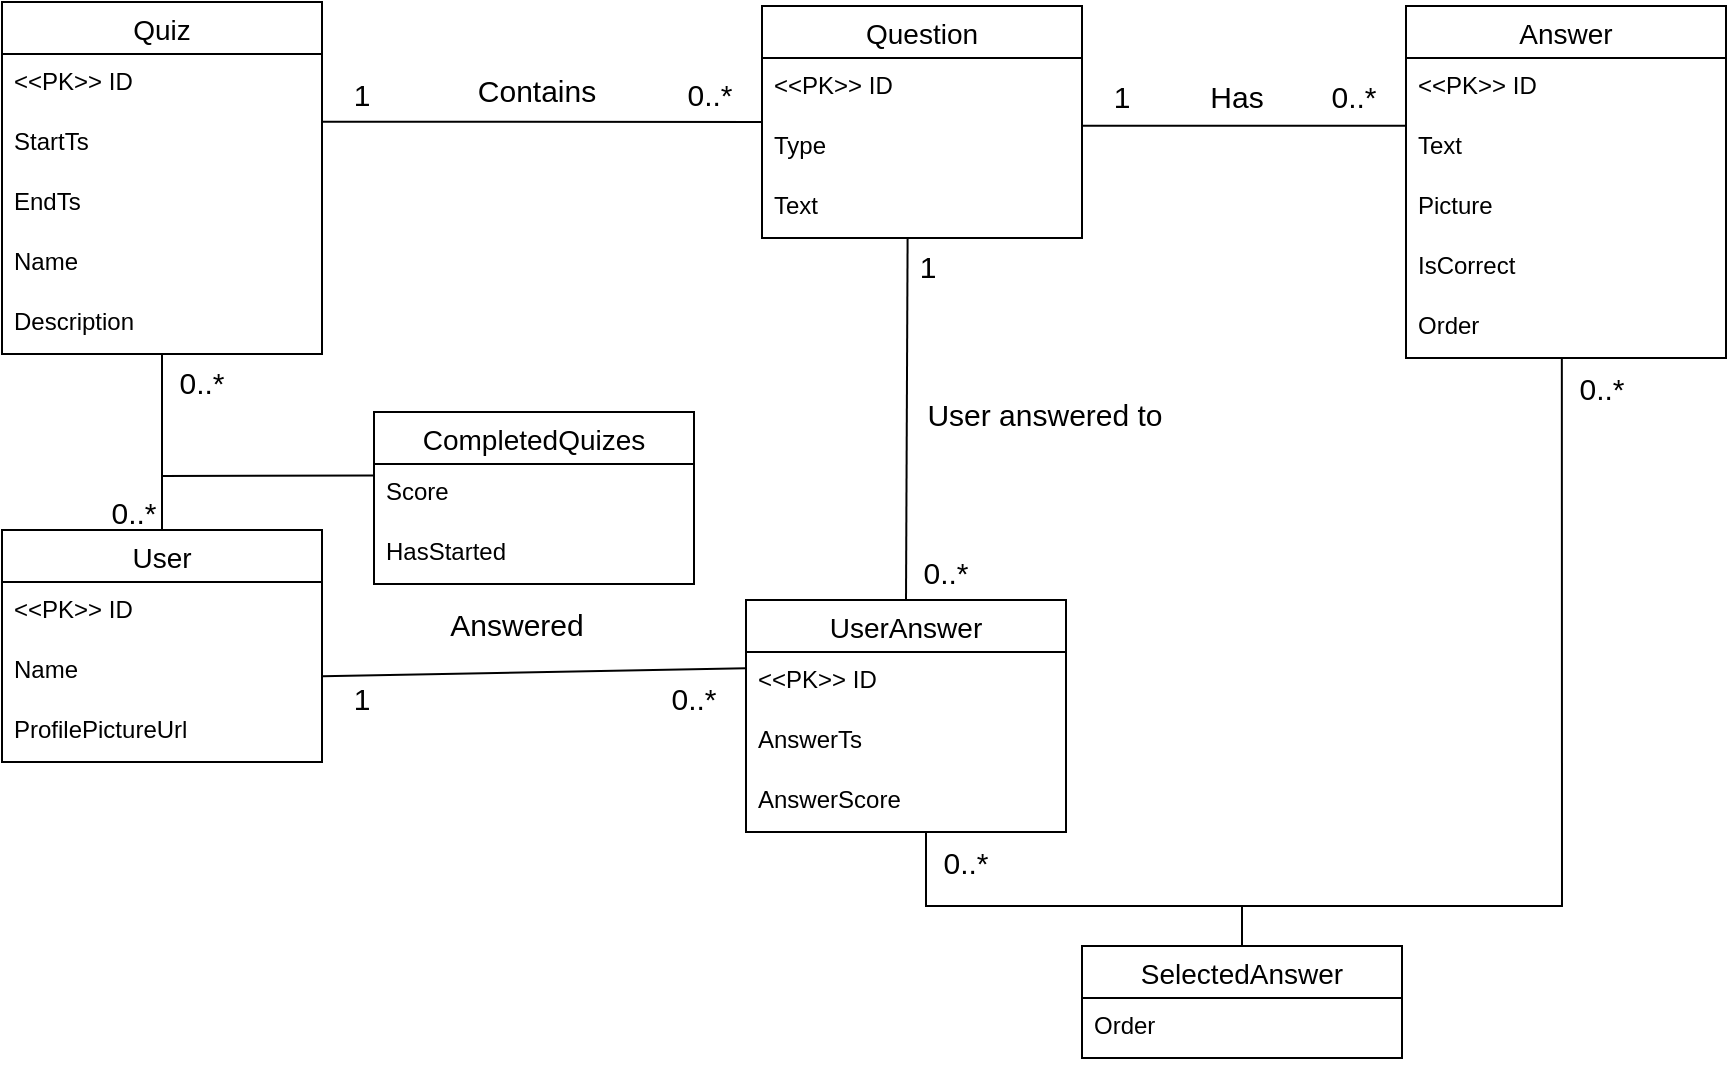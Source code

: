 <mxfile version="22.0.3" type="device">
  <diagram id="R2lEEEUBdFMjLlhIrx00" name="Page-1">
    <mxGraphModel dx="844" dy="496" grid="1" gridSize="10" guides="1" tooltips="1" connect="1" arrows="1" fold="1" page="1" pageScale="1" pageWidth="1169" pageHeight="827" math="0" shadow="0" extFonts="Permanent Marker^https://fonts.googleapis.com/css?family=Permanent+Marker">
      <root>
        <mxCell id="0" />
        <mxCell id="1" parent="0" />
        <mxCell id="lJtzv6-tOGQJy9W8qOaK-1" value="Question" style="swimlane;fontStyle=0;childLayout=stackLayout;horizontal=1;startSize=26;horizontalStack=0;resizeParent=1;resizeParentMax=0;resizeLast=0;collapsible=1;marginBottom=0;align=center;fontSize=14;" parent="1" vertex="1">
          <mxGeometry x="534" y="152" width="160" height="116" as="geometry" />
        </mxCell>
        <mxCell id="lJtzv6-tOGQJy9W8qOaK-2" value="&amp;lt;&amp;lt;PK&amp;gt;&amp;gt; ID" style="text;strokeColor=none;fillColor=none;spacingLeft=4;spacingRight=4;overflow=hidden;rotatable=0;points=[[0,0.5],[1,0.5]];portConstraint=eastwest;fontSize=12;whiteSpace=wrap;html=1;" parent="lJtzv6-tOGQJy9W8qOaK-1" vertex="1">
          <mxGeometry y="26" width="160" height="30" as="geometry" />
        </mxCell>
        <mxCell id="lJtzv6-tOGQJy9W8qOaK-6" value="Type" style="text;strokeColor=none;fillColor=none;spacingLeft=4;spacingRight=4;overflow=hidden;rotatable=0;points=[[0,0.5],[1,0.5]];portConstraint=eastwest;fontSize=12;whiteSpace=wrap;html=1;" parent="lJtzv6-tOGQJy9W8qOaK-1" vertex="1">
          <mxGeometry y="56" width="160" height="30" as="geometry" />
        </mxCell>
        <mxCell id="lJtzv6-tOGQJy9W8qOaK-3" value="Text" style="text;strokeColor=none;fillColor=none;spacingLeft=4;spacingRight=4;overflow=hidden;rotatable=0;points=[[0,0.5],[1,0.5]];portConstraint=eastwest;fontSize=12;whiteSpace=wrap;html=1;" parent="lJtzv6-tOGQJy9W8qOaK-1" vertex="1">
          <mxGeometry y="86" width="160" height="30" as="geometry" />
        </mxCell>
        <mxCell id="lJtzv6-tOGQJy9W8qOaK-5" value="Answer" style="swimlane;fontStyle=0;childLayout=stackLayout;horizontal=1;startSize=26;horizontalStack=0;resizeParent=1;resizeParentMax=0;resizeLast=0;collapsible=1;marginBottom=0;align=center;fontSize=14;" parent="1" vertex="1">
          <mxGeometry x="856" y="152" width="160" height="176" as="geometry" />
        </mxCell>
        <mxCell id="lJtzv6-tOGQJy9W8qOaK-10" value="&amp;lt;&amp;lt;PK&amp;gt;&amp;gt; ID" style="text;strokeColor=none;fillColor=none;spacingLeft=4;spacingRight=4;overflow=hidden;rotatable=0;points=[[0,0.5],[1,0.5]];portConstraint=eastwest;fontSize=12;whiteSpace=wrap;html=1;" parent="lJtzv6-tOGQJy9W8qOaK-5" vertex="1">
          <mxGeometry y="26" width="160" height="30" as="geometry" />
        </mxCell>
        <mxCell id="lJtzv6-tOGQJy9W8qOaK-7" value="Text" style="text;strokeColor=none;fillColor=none;spacingLeft=4;spacingRight=4;overflow=hidden;rotatable=0;points=[[0,0.5],[1,0.5]];portConstraint=eastwest;fontSize=12;whiteSpace=wrap;html=1;" parent="lJtzv6-tOGQJy9W8qOaK-5" vertex="1">
          <mxGeometry y="56" width="160" height="30" as="geometry" />
        </mxCell>
        <mxCell id="lJtzv6-tOGQJy9W8qOaK-8" value="Picture" style="text;strokeColor=none;fillColor=none;spacingLeft=4;spacingRight=4;overflow=hidden;rotatable=0;points=[[0,0.5],[1,0.5]];portConstraint=eastwest;fontSize=12;whiteSpace=wrap;html=1;" parent="lJtzv6-tOGQJy9W8qOaK-5" vertex="1">
          <mxGeometry y="86" width="160" height="30" as="geometry" />
        </mxCell>
        <mxCell id="lJtzv6-tOGQJy9W8qOaK-9" value="IsCorrect" style="text;strokeColor=none;fillColor=none;spacingLeft=4;spacingRight=4;overflow=hidden;rotatable=0;points=[[0,0.5],[1,0.5]];portConstraint=eastwest;fontSize=12;whiteSpace=wrap;html=1;" parent="lJtzv6-tOGQJy9W8qOaK-5" vertex="1">
          <mxGeometry y="116" width="160" height="30" as="geometry" />
        </mxCell>
        <mxCell id="lJtzv6-tOGQJy9W8qOaK-68" value="Order" style="text;strokeColor=none;fillColor=none;spacingLeft=4;spacingRight=4;overflow=hidden;rotatable=0;points=[[0,0.5],[1,0.5]];portConstraint=eastwest;fontSize=12;whiteSpace=wrap;html=1;" parent="lJtzv6-tOGQJy9W8qOaK-5" vertex="1">
          <mxGeometry y="146" width="160" height="30" as="geometry" />
        </mxCell>
        <mxCell id="lJtzv6-tOGQJy9W8qOaK-11" value="User" style="swimlane;fontStyle=0;childLayout=stackLayout;horizontal=1;startSize=26;horizontalStack=0;resizeParent=1;resizeParentMax=0;resizeLast=0;collapsible=1;marginBottom=0;align=center;fontSize=14;" parent="1" vertex="1">
          <mxGeometry x="154" y="414" width="160" height="116" as="geometry" />
        </mxCell>
        <mxCell id="lJtzv6-tOGQJy9W8qOaK-12" value="&amp;lt;&amp;lt;PK&amp;gt;&amp;gt; ID" style="text;strokeColor=none;fillColor=none;spacingLeft=4;spacingRight=4;overflow=hidden;rotatable=0;points=[[0,0.5],[1,0.5]];portConstraint=eastwest;fontSize=12;whiteSpace=wrap;html=1;" parent="lJtzv6-tOGQJy9W8qOaK-11" vertex="1">
          <mxGeometry y="26" width="160" height="30" as="geometry" />
        </mxCell>
        <mxCell id="lJtzv6-tOGQJy9W8qOaK-13" value="Name" style="text;strokeColor=none;fillColor=none;spacingLeft=4;spacingRight=4;overflow=hidden;rotatable=0;points=[[0,0.5],[1,0.5]];portConstraint=eastwest;fontSize=12;whiteSpace=wrap;html=1;" parent="lJtzv6-tOGQJy9W8qOaK-11" vertex="1">
          <mxGeometry y="56" width="160" height="30" as="geometry" />
        </mxCell>
        <mxCell id="lJtzv6-tOGQJy9W8qOaK-15" value="ProfilePictureUrl" style="text;strokeColor=none;fillColor=none;spacingLeft=4;spacingRight=4;overflow=hidden;rotatable=0;points=[[0,0.5],[1,0.5]];portConstraint=eastwest;fontSize=12;whiteSpace=wrap;html=1;" parent="lJtzv6-tOGQJy9W8qOaK-11" vertex="1">
          <mxGeometry y="86" width="160" height="30" as="geometry" />
        </mxCell>
        <mxCell id="lJtzv6-tOGQJy9W8qOaK-17" value="Quiz" style="swimlane;fontStyle=0;childLayout=stackLayout;horizontal=1;startSize=26;horizontalStack=0;resizeParent=1;resizeParentMax=0;resizeLast=0;collapsible=1;marginBottom=0;align=center;fontSize=14;" parent="1" vertex="1">
          <mxGeometry x="154" y="150" width="160" height="176" as="geometry" />
        </mxCell>
        <mxCell id="lJtzv6-tOGQJy9W8qOaK-18" value="&amp;lt;&amp;lt;PK&amp;gt;&amp;gt; ID" style="text;strokeColor=none;fillColor=none;spacingLeft=4;spacingRight=4;overflow=hidden;rotatable=0;points=[[0,0.5],[1,0.5]];portConstraint=eastwest;fontSize=12;whiteSpace=wrap;html=1;" parent="lJtzv6-tOGQJy9W8qOaK-17" vertex="1">
          <mxGeometry y="26" width="160" height="30" as="geometry" />
        </mxCell>
        <mxCell id="lJtzv6-tOGQJy9W8qOaK-19" value="StartTs" style="text;strokeColor=none;fillColor=none;spacingLeft=4;spacingRight=4;overflow=hidden;rotatable=0;points=[[0,0.5],[1,0.5]];portConstraint=eastwest;fontSize=12;whiteSpace=wrap;html=1;" parent="lJtzv6-tOGQJy9W8qOaK-17" vertex="1">
          <mxGeometry y="56" width="160" height="30" as="geometry" />
        </mxCell>
        <mxCell id="lJtzv6-tOGQJy9W8qOaK-37" value="EndTs" style="text;strokeColor=none;fillColor=none;spacingLeft=4;spacingRight=4;overflow=hidden;rotatable=0;points=[[0,0.5],[1,0.5]];portConstraint=eastwest;fontSize=12;whiteSpace=wrap;html=1;" parent="lJtzv6-tOGQJy9W8qOaK-17" vertex="1">
          <mxGeometry y="86" width="160" height="30" as="geometry" />
        </mxCell>
        <mxCell id="lJtzv6-tOGQJy9W8qOaK-20" value="Name" style="text;strokeColor=none;fillColor=none;spacingLeft=4;spacingRight=4;overflow=hidden;rotatable=0;points=[[0,0.5],[1,0.5]];portConstraint=eastwest;fontSize=12;whiteSpace=wrap;html=1;" parent="lJtzv6-tOGQJy9W8qOaK-17" vertex="1">
          <mxGeometry y="116" width="160" height="30" as="geometry" />
        </mxCell>
        <mxCell id="lJtzv6-tOGQJy9W8qOaK-67" value="Description" style="text;strokeColor=none;fillColor=none;spacingLeft=4;spacingRight=4;overflow=hidden;rotatable=0;points=[[0,0.5],[1,0.5]];portConstraint=eastwest;fontSize=12;whiteSpace=wrap;html=1;" parent="lJtzv6-tOGQJy9W8qOaK-17" vertex="1">
          <mxGeometry y="146" width="160" height="30" as="geometry" />
        </mxCell>
        <mxCell id="lJtzv6-tOGQJy9W8qOaK-23" value="UserAnswer" style="swimlane;fontStyle=0;childLayout=stackLayout;horizontal=1;startSize=26;horizontalStack=0;resizeParent=1;resizeParentMax=0;resizeLast=0;collapsible=1;marginBottom=0;align=center;fontSize=14;" parent="1" vertex="1">
          <mxGeometry x="526" y="449" width="160" height="116" as="geometry" />
        </mxCell>
        <mxCell id="lJtzv6-tOGQJy9W8qOaK-24" value="&amp;lt;&amp;lt;PK&amp;gt;&amp;gt; ID" style="text;strokeColor=none;fillColor=none;spacingLeft=4;spacingRight=4;overflow=hidden;rotatable=0;points=[[0,0.5],[1,0.5]];portConstraint=eastwest;fontSize=12;whiteSpace=wrap;html=1;" parent="lJtzv6-tOGQJy9W8qOaK-23" vertex="1">
          <mxGeometry y="26" width="160" height="30" as="geometry" />
        </mxCell>
        <mxCell id="lJtzv6-tOGQJy9W8qOaK-60" value="AnswerTs" style="text;strokeColor=none;fillColor=none;spacingLeft=4;spacingRight=4;overflow=hidden;rotatable=0;points=[[0,0.5],[1,0.5]];portConstraint=eastwest;fontSize=12;whiteSpace=wrap;html=1;" parent="lJtzv6-tOGQJy9W8qOaK-23" vertex="1">
          <mxGeometry y="56" width="160" height="30" as="geometry" />
        </mxCell>
        <mxCell id="ovTWipUCg8--vFzlMRwv-2" value="AnswerScore" style="text;strokeColor=none;fillColor=none;spacingLeft=4;spacingRight=4;overflow=hidden;rotatable=0;points=[[0,0.5],[1,0.5]];portConstraint=eastwest;fontSize=12;whiteSpace=wrap;html=1;" vertex="1" parent="lJtzv6-tOGQJy9W8qOaK-23">
          <mxGeometry y="86" width="160" height="30" as="geometry" />
        </mxCell>
        <mxCell id="lJtzv6-tOGQJy9W8qOaK-27" value="" style="endArrow=none;html=1;rounded=0;exitX=-0.002;exitY=0.13;exitDx=0;exitDy=0;exitPerimeter=0;entryX=1.002;entryY=0.13;entryDx=0;entryDy=0;entryPerimeter=0;" parent="1" source="lJtzv6-tOGQJy9W8qOaK-7" target="lJtzv6-tOGQJy9W8qOaK-6" edge="1">
          <mxGeometry width="50" height="50" relative="1" as="geometry">
            <mxPoint x="187" y="342" as="sourcePoint" />
            <mxPoint x="297" y="272" as="targetPoint" />
          </mxGeometry>
        </mxCell>
        <mxCell id="lJtzv6-tOGQJy9W8qOaK-29" value="Has" style="edgeLabel;html=1;align=center;verticalAlign=middle;resizable=0;points=[];fontSize=15;" parent="lJtzv6-tOGQJy9W8qOaK-27" vertex="1" connectable="0">
          <mxGeometry x="0.049" y="-2" relative="1" as="geometry">
            <mxPoint y="-13" as="offset" />
          </mxGeometry>
        </mxCell>
        <mxCell id="lJtzv6-tOGQJy9W8qOaK-30" value="0..*" style="text;html=1;strokeColor=none;fillColor=none;align=center;verticalAlign=middle;whiteSpace=wrap;rounded=0;fontSize=15;" parent="1" vertex="1">
          <mxGeometry x="804" y="182" width="52" height="30" as="geometry" />
        </mxCell>
        <mxCell id="lJtzv6-tOGQJy9W8qOaK-31" value="1" style="text;html=1;strokeColor=none;fillColor=none;align=center;verticalAlign=middle;whiteSpace=wrap;rounded=0;fontSize=15;" parent="1" vertex="1">
          <mxGeometry x="694" y="182" width="40" height="30" as="geometry" />
        </mxCell>
        <mxCell id="lJtzv6-tOGQJy9W8qOaK-32" value="" style="endArrow=none;html=1;rounded=0;entryX=-0.006;entryY=0.963;entryDx=0;entryDy=0;entryPerimeter=0;" parent="1" target="lJtzv6-tOGQJy9W8qOaK-36" edge="1">
          <mxGeometry width="50" height="50" relative="1" as="geometry">
            <mxPoint x="534" y="210" as="sourcePoint" />
            <mxPoint x="280" y="323" as="targetPoint" />
          </mxGeometry>
        </mxCell>
        <mxCell id="lJtzv6-tOGQJy9W8qOaK-34" value="Contains" style="edgeLabel;html=1;align=center;verticalAlign=middle;resizable=0;points=[];fontSize=15;" parent="lJtzv6-tOGQJy9W8qOaK-32" vertex="1" connectable="0">
          <mxGeometry x="-0.268" y="2" relative="1" as="geometry">
            <mxPoint x="-33" y="-18" as="offset" />
          </mxGeometry>
        </mxCell>
        <mxCell id="lJtzv6-tOGQJy9W8qOaK-35" value="0..*" style="text;html=1;strokeColor=none;fillColor=none;align=center;verticalAlign=middle;whiteSpace=wrap;rounded=0;fontSize=15;" parent="1" vertex="1">
          <mxGeometry x="482" y="181" width="52" height="30" as="geometry" />
        </mxCell>
        <mxCell id="lJtzv6-tOGQJy9W8qOaK-36" value="1" style="text;html=1;strokeColor=none;fillColor=none;align=center;verticalAlign=middle;whiteSpace=wrap;rounded=0;fontSize=15;" parent="1" vertex="1">
          <mxGeometry x="314" y="181" width="40" height="30" as="geometry" />
        </mxCell>
        <mxCell id="lJtzv6-tOGQJy9W8qOaK-39" value="" style="endArrow=none;html=1;rounded=0;entryX=0.455;entryY=1.01;entryDx=0;entryDy=0;entryPerimeter=0;exitX=0.5;exitY=0;exitDx=0;exitDy=0;" parent="1" source="lJtzv6-tOGQJy9W8qOaK-23" target="lJtzv6-tOGQJy9W8qOaK-3" edge="1">
          <mxGeometry width="50" height="50" relative="1" as="geometry">
            <mxPoint x="350" y="525" as="sourcePoint" />
            <mxPoint x="400" y="475" as="targetPoint" />
          </mxGeometry>
        </mxCell>
        <mxCell id="lJtzv6-tOGQJy9W8qOaK-52" value="User answered to" style="edgeLabel;html=1;align=center;verticalAlign=middle;resizable=0;points=[];fontSize=15;" parent="lJtzv6-tOGQJy9W8qOaK-39" vertex="1" connectable="0">
          <mxGeometry x="-0.088" y="-3" relative="1" as="geometry">
            <mxPoint x="65" y="-11" as="offset" />
          </mxGeometry>
        </mxCell>
        <mxCell id="lJtzv6-tOGQJy9W8qOaK-40" value="" style="endArrow=none;html=1;rounded=0;entryX=0;entryY=-0.007;entryDx=0;entryDy=0;exitX=0.487;exitY=1.008;exitDx=0;exitDy=0;entryPerimeter=0;exitPerimeter=0;" parent="1" source="lJtzv6-tOGQJy9W8qOaK-68" target="lJtzv6-tOGQJy9W8qOaK-58" edge="1">
          <mxGeometry width="50" height="50" relative="1" as="geometry">
            <mxPoint x="385" y="765" as="sourcePoint" />
            <mxPoint x="435" y="715" as="targetPoint" />
            <Array as="points">
              <mxPoint x="934" y="602" />
              <mxPoint x="616" y="602" />
            </Array>
          </mxGeometry>
        </mxCell>
        <mxCell id="lJtzv6-tOGQJy9W8qOaK-47" value="" style="endArrow=none;html=1;rounded=0;entryX=0;entryY=0.272;entryDx=0;entryDy=0;entryPerimeter=0;exitX=1;exitY=0.572;exitDx=0;exitDy=0;exitPerimeter=0;" parent="1" source="lJtzv6-tOGQJy9W8qOaK-13" target="lJtzv6-tOGQJy9W8qOaK-24" edge="1">
          <mxGeometry width="50" height="50" relative="1" as="geometry">
            <mxPoint x="430" y="619" as="sourcePoint" />
            <mxPoint x="480" y="569" as="targetPoint" />
          </mxGeometry>
        </mxCell>
        <mxCell id="lJtzv6-tOGQJy9W8qOaK-48" value="Answered" style="edgeLabel;html=1;align=center;verticalAlign=middle;resizable=0;points=[];fontSize=15;" parent="lJtzv6-tOGQJy9W8qOaK-47" vertex="1" connectable="0">
          <mxGeometry x="-0.108" y="2" relative="1" as="geometry">
            <mxPoint x="2" y="-23" as="offset" />
          </mxGeometry>
        </mxCell>
        <mxCell id="lJtzv6-tOGQJy9W8qOaK-50" value="1" style="text;html=1;strokeColor=none;fillColor=none;align=center;verticalAlign=middle;whiteSpace=wrap;rounded=0;fontSize=15;" parent="1" vertex="1">
          <mxGeometry x="314" y="483" width="40" height="30" as="geometry" />
        </mxCell>
        <mxCell id="lJtzv6-tOGQJy9W8qOaK-51" value="0..*" style="text;html=1;strokeColor=none;fillColor=none;align=center;verticalAlign=middle;whiteSpace=wrap;rounded=0;fontSize=15;" parent="1" vertex="1">
          <mxGeometry x="474" y="483" width="52" height="30" as="geometry" />
        </mxCell>
        <mxCell id="lJtzv6-tOGQJy9W8qOaK-54" value="1" style="text;html=1;strokeColor=none;fillColor=none;align=center;verticalAlign=middle;whiteSpace=wrap;rounded=0;fontSize=15;" parent="1" vertex="1">
          <mxGeometry x="597" y="267" width="40" height="30" as="geometry" />
        </mxCell>
        <mxCell id="lJtzv6-tOGQJy9W8qOaK-55" value="0..*" style="text;html=1;strokeColor=none;fillColor=none;align=center;verticalAlign=middle;whiteSpace=wrap;rounded=0;fontSize=15;" parent="1" vertex="1">
          <mxGeometry x="606" y="420" width="40" height="30" as="geometry" />
        </mxCell>
        <mxCell id="lJtzv6-tOGQJy9W8qOaK-58" value="0..*" style="text;html=1;strokeColor=none;fillColor=none;align=center;verticalAlign=middle;whiteSpace=wrap;rounded=0;fontSize=15;" parent="1" vertex="1">
          <mxGeometry x="616" y="565" width="40" height="30" as="geometry" />
        </mxCell>
        <mxCell id="lJtzv6-tOGQJy9W8qOaK-59" value="0..*" style="text;html=1;strokeColor=none;fillColor=none;align=center;verticalAlign=middle;whiteSpace=wrap;rounded=0;fontSize=15;" parent="1" vertex="1">
          <mxGeometry x="934" y="328" width="40" height="30" as="geometry" />
        </mxCell>
        <mxCell id="lJtzv6-tOGQJy9W8qOaK-63" value="SelectedAnswer" style="swimlane;fontStyle=0;childLayout=stackLayout;horizontal=1;startSize=26;horizontalStack=0;resizeParent=1;resizeParentMax=0;resizeLast=0;collapsible=1;marginBottom=0;align=center;fontSize=14;" parent="1" vertex="1">
          <mxGeometry x="694" y="622" width="160" height="56" as="geometry" />
        </mxCell>
        <mxCell id="lJtzv6-tOGQJy9W8qOaK-65" value="Order" style="text;strokeColor=none;fillColor=none;spacingLeft=4;spacingRight=4;overflow=hidden;rotatable=0;points=[[0,0.5],[1,0.5]];portConstraint=eastwest;fontSize=12;whiteSpace=wrap;html=1;" parent="lJtzv6-tOGQJy9W8qOaK-63" vertex="1">
          <mxGeometry y="26" width="160" height="30" as="geometry" />
        </mxCell>
        <mxCell id="lJtzv6-tOGQJy9W8qOaK-66" value="" style="endArrow=none;html=1;rounded=0;entryX=0.5;entryY=0;entryDx=0;entryDy=0;" parent="1" target="lJtzv6-tOGQJy9W8qOaK-63" edge="1">
          <mxGeometry width="50" height="50" relative="1" as="geometry">
            <mxPoint x="774" y="602" as="sourcePoint" />
            <mxPoint x="684" y="642" as="targetPoint" />
          </mxGeometry>
        </mxCell>
        <mxCell id="nsPyMw2YwcP8bO_YUOHx-1" value="" style="endArrow=none;html=1;rounded=0;entryX=0.5;entryY=1.006;entryDx=0;entryDy=0;entryPerimeter=0;exitX=0.5;exitY=0;exitDx=0;exitDy=0;" parent="1" source="lJtzv6-tOGQJy9W8qOaK-11" target="lJtzv6-tOGQJy9W8qOaK-67" edge="1">
          <mxGeometry width="50" height="50" relative="1" as="geometry">
            <mxPoint x="204" y="412" as="sourcePoint" />
            <mxPoint x="254" y="362" as="targetPoint" />
          </mxGeometry>
        </mxCell>
        <mxCell id="nsPyMw2YwcP8bO_YUOHx-3" value="CompletedQuizes" style="swimlane;fontStyle=0;childLayout=stackLayout;horizontal=1;startSize=26;horizontalStack=0;resizeParent=1;resizeParentMax=0;resizeLast=0;collapsible=1;marginBottom=0;align=center;fontSize=14;" parent="1" vertex="1">
          <mxGeometry x="340" y="355" width="160" height="86" as="geometry" />
        </mxCell>
        <mxCell id="nsPyMw2YwcP8bO_YUOHx-4" value="Score" style="text;strokeColor=none;fillColor=none;spacingLeft=4;spacingRight=4;overflow=hidden;rotatable=0;points=[[0,0.5],[1,0.5]];portConstraint=eastwest;fontSize=12;whiteSpace=wrap;html=1;" parent="nsPyMw2YwcP8bO_YUOHx-3" vertex="1">
          <mxGeometry y="26" width="160" height="30" as="geometry" />
        </mxCell>
        <mxCell id="ovTWipUCg8--vFzlMRwv-1" value="HasStarted" style="text;strokeColor=none;fillColor=none;spacingLeft=4;spacingRight=4;overflow=hidden;rotatable=0;points=[[0,0.5],[1,0.5]];portConstraint=eastwest;fontSize=12;whiteSpace=wrap;html=1;" vertex="1" parent="nsPyMw2YwcP8bO_YUOHx-3">
          <mxGeometry y="56" width="160" height="30" as="geometry" />
        </mxCell>
        <mxCell id="nsPyMw2YwcP8bO_YUOHx-5" value="" style="endArrow=none;html=1;rounded=0;entryX=0;entryY=0.19;entryDx=0;entryDy=0;entryPerimeter=0;" parent="1" target="nsPyMw2YwcP8bO_YUOHx-4" edge="1">
          <mxGeometry width="50" height="50" relative="1" as="geometry">
            <mxPoint x="234" y="387" as="sourcePoint" />
            <mxPoint x="274" y="368" as="targetPoint" />
          </mxGeometry>
        </mxCell>
        <mxCell id="nsPyMw2YwcP8bO_YUOHx-7" value="0..*" style="text;html=1;strokeColor=none;fillColor=none;align=center;verticalAlign=middle;whiteSpace=wrap;rounded=0;fontSize=15;" parent="1" vertex="1">
          <mxGeometry x="234" y="325" width="40" height="30" as="geometry" />
        </mxCell>
        <mxCell id="nsPyMw2YwcP8bO_YUOHx-8" value="0..*" style="text;html=1;strokeColor=none;fillColor=none;align=center;verticalAlign=middle;whiteSpace=wrap;rounded=0;fontSize=15;" parent="1" vertex="1">
          <mxGeometry x="200" y="390" width="40" height="30" as="geometry" />
        </mxCell>
      </root>
    </mxGraphModel>
  </diagram>
</mxfile>
